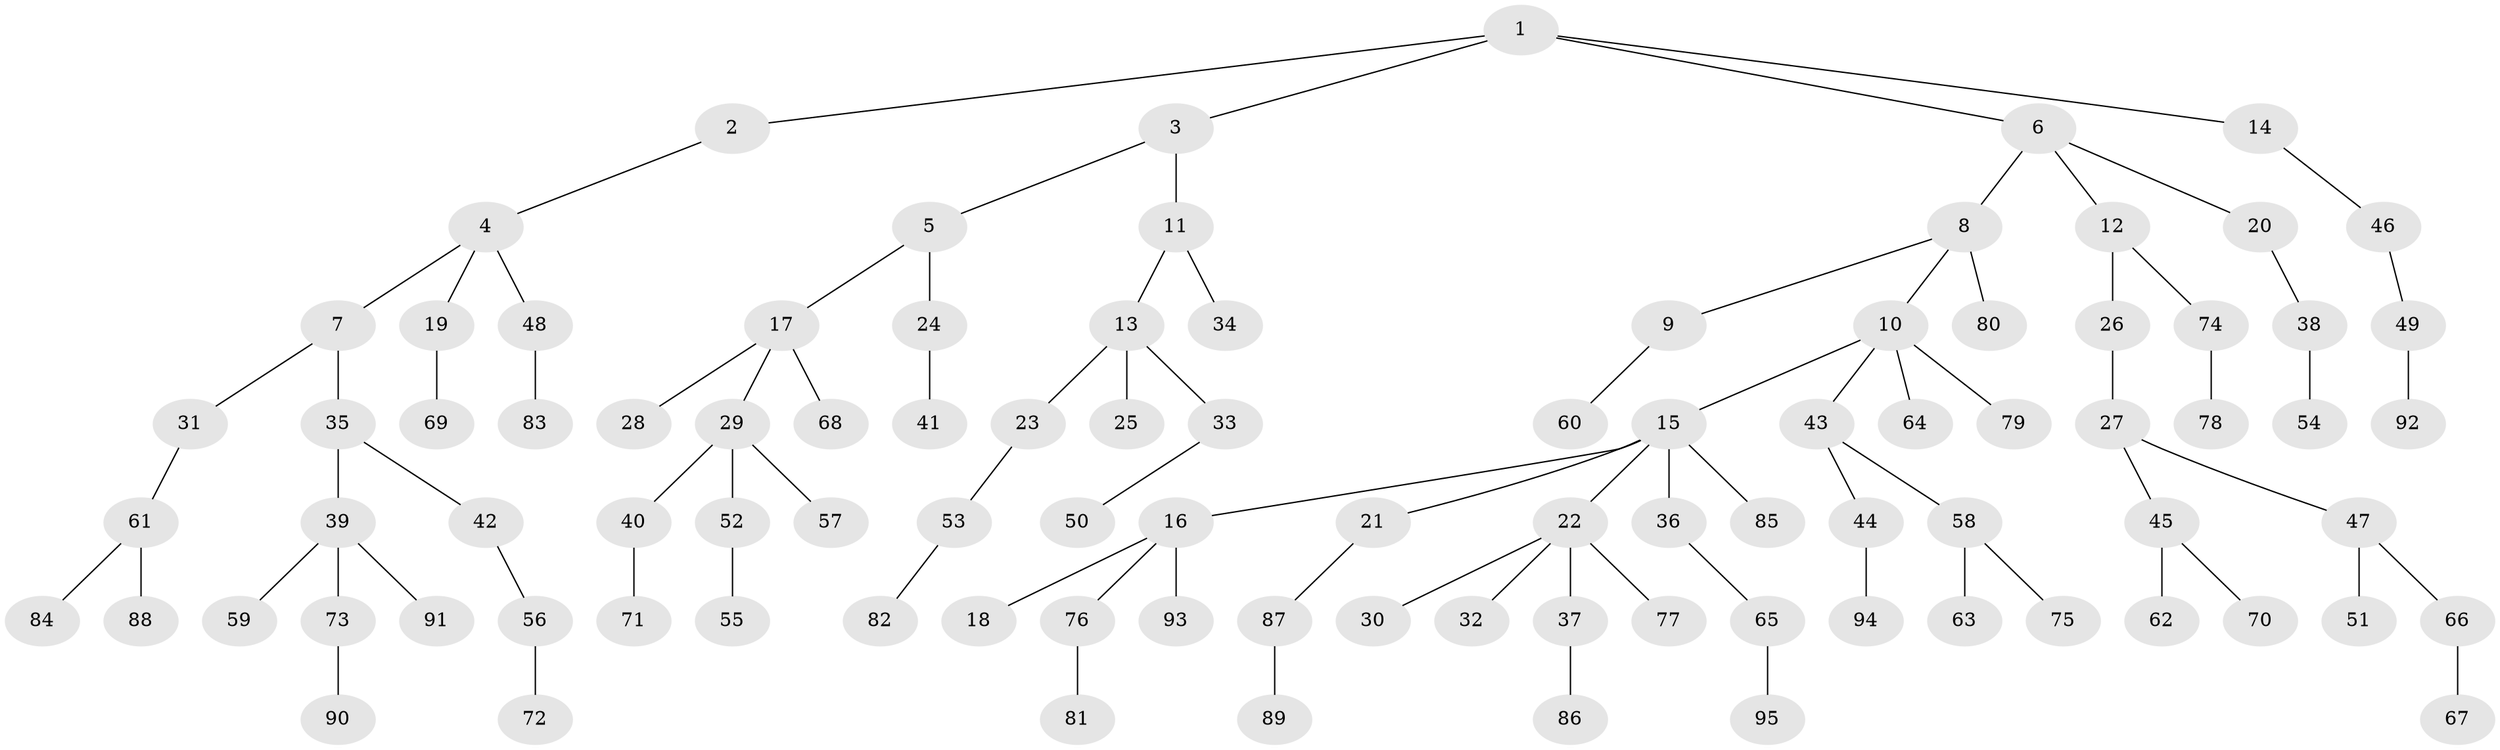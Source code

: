 // Generated by graph-tools (version 1.1) at 2025/26/03/09/25 03:26:33]
// undirected, 95 vertices, 94 edges
graph export_dot {
graph [start="1"]
  node [color=gray90,style=filled];
  1;
  2;
  3;
  4;
  5;
  6;
  7;
  8;
  9;
  10;
  11;
  12;
  13;
  14;
  15;
  16;
  17;
  18;
  19;
  20;
  21;
  22;
  23;
  24;
  25;
  26;
  27;
  28;
  29;
  30;
  31;
  32;
  33;
  34;
  35;
  36;
  37;
  38;
  39;
  40;
  41;
  42;
  43;
  44;
  45;
  46;
  47;
  48;
  49;
  50;
  51;
  52;
  53;
  54;
  55;
  56;
  57;
  58;
  59;
  60;
  61;
  62;
  63;
  64;
  65;
  66;
  67;
  68;
  69;
  70;
  71;
  72;
  73;
  74;
  75;
  76;
  77;
  78;
  79;
  80;
  81;
  82;
  83;
  84;
  85;
  86;
  87;
  88;
  89;
  90;
  91;
  92;
  93;
  94;
  95;
  1 -- 2;
  1 -- 3;
  1 -- 6;
  1 -- 14;
  2 -- 4;
  3 -- 5;
  3 -- 11;
  4 -- 7;
  4 -- 19;
  4 -- 48;
  5 -- 17;
  5 -- 24;
  6 -- 8;
  6 -- 12;
  6 -- 20;
  7 -- 31;
  7 -- 35;
  8 -- 9;
  8 -- 10;
  8 -- 80;
  9 -- 60;
  10 -- 15;
  10 -- 43;
  10 -- 64;
  10 -- 79;
  11 -- 13;
  11 -- 34;
  12 -- 26;
  12 -- 74;
  13 -- 23;
  13 -- 25;
  13 -- 33;
  14 -- 46;
  15 -- 16;
  15 -- 21;
  15 -- 22;
  15 -- 36;
  15 -- 85;
  16 -- 18;
  16 -- 76;
  16 -- 93;
  17 -- 28;
  17 -- 29;
  17 -- 68;
  19 -- 69;
  20 -- 38;
  21 -- 87;
  22 -- 30;
  22 -- 32;
  22 -- 37;
  22 -- 77;
  23 -- 53;
  24 -- 41;
  26 -- 27;
  27 -- 45;
  27 -- 47;
  29 -- 40;
  29 -- 52;
  29 -- 57;
  31 -- 61;
  33 -- 50;
  35 -- 39;
  35 -- 42;
  36 -- 65;
  37 -- 86;
  38 -- 54;
  39 -- 59;
  39 -- 73;
  39 -- 91;
  40 -- 71;
  42 -- 56;
  43 -- 44;
  43 -- 58;
  44 -- 94;
  45 -- 62;
  45 -- 70;
  46 -- 49;
  47 -- 51;
  47 -- 66;
  48 -- 83;
  49 -- 92;
  52 -- 55;
  53 -- 82;
  56 -- 72;
  58 -- 63;
  58 -- 75;
  61 -- 84;
  61 -- 88;
  65 -- 95;
  66 -- 67;
  73 -- 90;
  74 -- 78;
  76 -- 81;
  87 -- 89;
}
